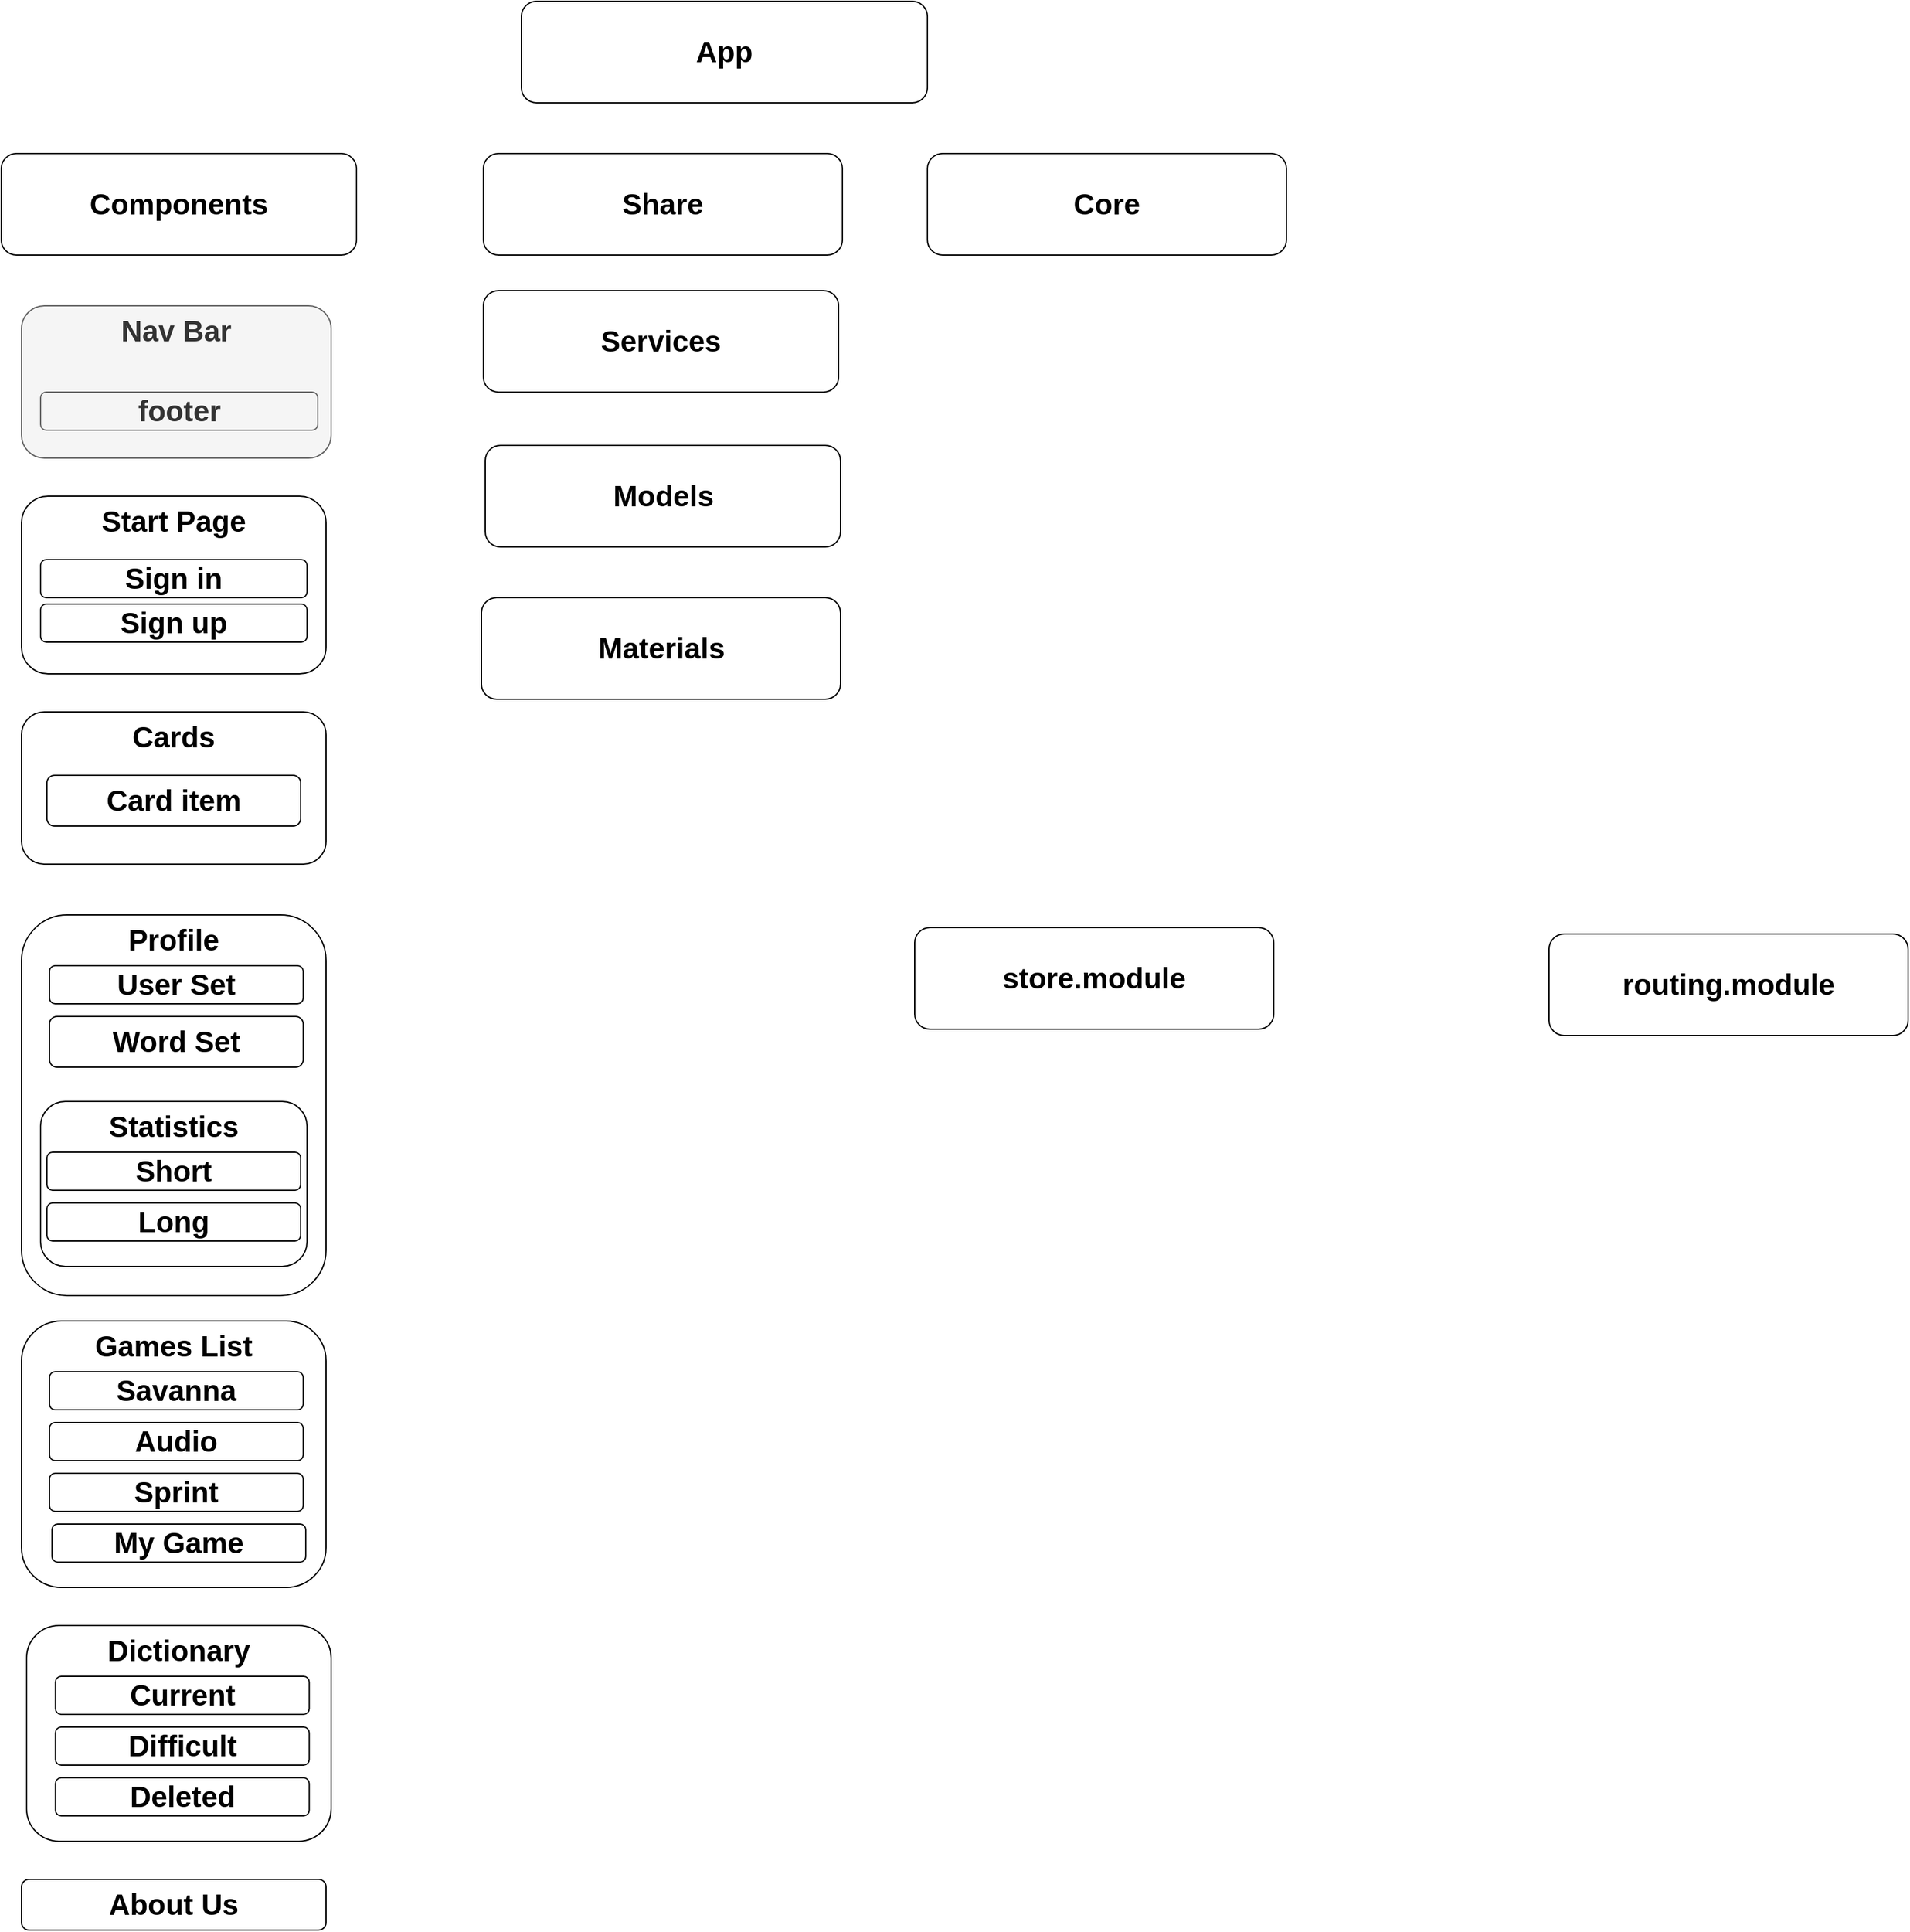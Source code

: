 <mxfile version="14.4.9" type="github">
  <diagram name="Page-1" id="97916047-d0de-89f5-080d-49f4d83e522f">
    <mxGraphModel dx="2844" dy="1524" grid="1" gridSize="10" guides="1" tooltips="1" connect="1" arrows="1" fold="1" page="1" pageScale="1.5" pageWidth="827" pageHeight="1169" background="#ffffff" math="0" shadow="0">
      <root>
        <mxCell id="0" />
        <mxCell id="1" parent="0" />
        <mxCell id="IP3I_rZ0EiLL6fIdU2Rg-56" value="&lt;font style=&quot;font-size: 23px&quot;&gt;&lt;b&gt;App&lt;/b&gt;&lt;/font&gt;" style="rounded=1;whiteSpace=wrap;html=1;" parent="1" vertex="1">
          <mxGeometry x="550" y="20" width="320" height="80" as="geometry" />
        </mxCell>
        <mxCell id="IP3I_rZ0EiLL6fIdU2Rg-58" value="&lt;span style=&quot;font-size: 23px&quot;&gt;&lt;b&gt;Components&lt;/b&gt;&lt;/span&gt;" style="rounded=1;whiteSpace=wrap;html=1;" parent="1" vertex="1">
          <mxGeometry x="140" y="140" width="280" height="80" as="geometry" />
        </mxCell>
        <mxCell id="IP3I_rZ0EiLL6fIdU2Rg-59" value="&lt;font style=&quot;font-size: 23px&quot;&gt;&lt;b&gt;Share&lt;/b&gt;&lt;/font&gt;" style="rounded=1;whiteSpace=wrap;html=1;" parent="1" vertex="1">
          <mxGeometry x="520" y="140" width="283" height="80" as="geometry" />
        </mxCell>
        <mxCell id="IP3I_rZ0EiLL6fIdU2Rg-60" value="&lt;span style=&quot;font-size: 23px&quot;&gt;&lt;b&gt;Models&lt;/b&gt;&lt;/span&gt;" style="rounded=1;whiteSpace=wrap;html=1;" parent="1" vertex="1">
          <mxGeometry x="521.5" y="370" width="280" height="80" as="geometry" />
        </mxCell>
        <mxCell id="IP3I_rZ0EiLL6fIdU2Rg-61" value="&lt;font style=&quot;font-size: 23px&quot;&gt;&lt;b&gt;Services&lt;/b&gt;&lt;/font&gt;" style="rounded=1;whiteSpace=wrap;html=1;" parent="1" vertex="1">
          <mxGeometry x="520" y="248" width="280" height="80" as="geometry" />
        </mxCell>
        <mxCell id="IP3I_rZ0EiLL6fIdU2Rg-62" value="&lt;span style=&quot;font-size: 23px&quot;&gt;&lt;b&gt;Materials&lt;/b&gt;&lt;/span&gt;" style="rounded=1;whiteSpace=wrap;html=1;" parent="1" vertex="1">
          <mxGeometry x="518.5" y="490" width="283" height="80" as="geometry" />
        </mxCell>
        <mxCell id="IP3I_rZ0EiLL6fIdU2Rg-63" value="&lt;span style=&quot;font-size: 23px&quot;&gt;&lt;b&gt;store.module&lt;/b&gt;&lt;/span&gt;" style="rounded=1;whiteSpace=wrap;html=1;" parent="1" vertex="1">
          <mxGeometry x="860" y="750" width="283" height="80" as="geometry" />
        </mxCell>
        <mxCell id="IP3I_rZ0EiLL6fIdU2Rg-64" value="&lt;span style=&quot;font-size: 23px&quot;&gt;&lt;b&gt;routing.module&lt;/b&gt;&lt;/span&gt;" style="rounded=1;whiteSpace=wrap;html=1;" parent="1" vertex="1">
          <mxGeometry x="1360" y="755" width="283" height="80" as="geometry" />
        </mxCell>
        <mxCell id="IP3I_rZ0EiLL6fIdU2Rg-82" value="&lt;span style=&quot;font-size: 23px&quot;&gt;&lt;b&gt;Nav Bar&lt;/b&gt;&lt;/span&gt;" style="rounded=1;whiteSpace=wrap;html=1;verticalAlign=top;fillColor=#f5f5f5;strokeColor=#666666;fontColor=#333333;" parent="1" vertex="1">
          <mxGeometry x="156" y="260" width="244" height="120" as="geometry" />
        </mxCell>
        <mxCell id="IP3I_rZ0EiLL6fIdU2Rg-83" value="&lt;span style=&quot;font-size: 23px&quot;&gt;&lt;b&gt;footer&lt;/b&gt;&lt;/span&gt;" style="rounded=1;whiteSpace=wrap;html=1;fillColor=#f5f5f5;strokeColor=#666666;fontColor=#333333;" parent="1" vertex="1">
          <mxGeometry x="171" y="328" width="218.5" height="30" as="geometry" />
        </mxCell>
        <mxCell id="IP3I_rZ0EiLL6fIdU2Rg-65" value="&lt;span style=&quot;font-size: 23px&quot;&gt;&lt;b&gt;Start Page&lt;/b&gt;&lt;/span&gt;" style="rounded=1;whiteSpace=wrap;html=1;verticalAlign=top;" parent="1" vertex="1">
          <mxGeometry x="156" y="410" width="240" height="140" as="geometry" />
        </mxCell>
        <mxCell id="IP3I_rZ0EiLL6fIdU2Rg-66" value="&lt;span style=&quot;font-size: 23px&quot;&gt;&lt;b&gt;Cards&lt;/b&gt;&lt;/span&gt;" style="rounded=1;whiteSpace=wrap;html=1;verticalAlign=top;" parent="1" vertex="1">
          <mxGeometry x="156" y="580" width="240" height="120" as="geometry" />
        </mxCell>
        <mxCell id="IP3I_rZ0EiLL6fIdU2Rg-67" value="&lt;span style=&quot;font-size: 23px&quot;&gt;&lt;b&gt;Profile&lt;/b&gt;&lt;/span&gt;" style="rounded=1;whiteSpace=wrap;html=1;verticalAlign=top;" parent="1" vertex="1">
          <mxGeometry x="156" y="740" width="240" height="300" as="geometry" />
        </mxCell>
        <mxCell id="IP3I_rZ0EiLL6fIdU2Rg-68" value="&lt;span style=&quot;font-size: 23px&quot;&gt;&lt;b&gt;Card item&lt;/b&gt;&lt;/span&gt;" style="rounded=1;whiteSpace=wrap;html=1;" parent="1" vertex="1">
          <mxGeometry x="176" y="630" width="200" height="40" as="geometry" />
        </mxCell>
        <mxCell id="IP3I_rZ0EiLL6fIdU2Rg-69" value="&lt;span style=&quot;font-size: 23px&quot;&gt;&lt;b&gt;User Set&lt;/b&gt;&lt;/span&gt;" style="rounded=1;whiteSpace=wrap;html=1;" parent="1" vertex="1">
          <mxGeometry x="178" y="780" width="200" height="30" as="geometry" />
        </mxCell>
        <mxCell id="IP3I_rZ0EiLL6fIdU2Rg-70" value="&lt;span style=&quot;font-size: 23px&quot;&gt;&lt;b&gt;Word Set&lt;/b&gt;&lt;/span&gt;" style="rounded=1;whiteSpace=wrap;html=1;" parent="1" vertex="1">
          <mxGeometry x="178" y="820" width="200" height="40" as="geometry" />
        </mxCell>
        <mxCell id="IP3I_rZ0EiLL6fIdU2Rg-71" value="&lt;span style=&quot;font-size: 23px&quot;&gt;&lt;b&gt;Games List&lt;/b&gt;&lt;/span&gt;" style="rounded=1;whiteSpace=wrap;html=1;verticalAlign=top;" parent="1" vertex="1">
          <mxGeometry x="156" y="1060" width="240" height="210" as="geometry" />
        </mxCell>
        <mxCell id="IP3I_rZ0EiLL6fIdU2Rg-72" value="&lt;font style=&quot;font-size: 23px&quot;&gt;Savanna&lt;/font&gt;" style="rounded=1;whiteSpace=wrap;html=1;fontSize=20;fontStyle=1" parent="1" vertex="1">
          <mxGeometry x="178" y="1100" width="200" height="30" as="geometry" />
        </mxCell>
        <mxCell id="IP3I_rZ0EiLL6fIdU2Rg-73" value="&lt;b style=&quot;font-size: 23px&quot;&gt;Audio&lt;/b&gt;" style="rounded=1;whiteSpace=wrap;html=1;" parent="1" vertex="1">
          <mxGeometry x="178" y="1140" width="200" height="30" as="geometry" />
        </mxCell>
        <mxCell id="IP3I_rZ0EiLL6fIdU2Rg-74" value="&lt;b style=&quot;font-size: 23px&quot;&gt;Sprint&lt;/b&gt;" style="rounded=1;whiteSpace=wrap;html=1;" parent="1" vertex="1">
          <mxGeometry x="178" y="1180" width="200" height="30" as="geometry" />
        </mxCell>
        <mxCell id="IP3I_rZ0EiLL6fIdU2Rg-75" value="&lt;span style=&quot;font-size: 23px&quot;&gt;&lt;b&gt;My Game&lt;/b&gt;&lt;/span&gt;" style="rounded=1;whiteSpace=wrap;html=1;" parent="1" vertex="1">
          <mxGeometry x="180" y="1220" width="200" height="30" as="geometry" />
        </mxCell>
        <mxCell id="IP3I_rZ0EiLL6fIdU2Rg-77" value="&lt;span style=&quot;font-size: 23px&quot;&gt;&lt;b&gt;Statistics&lt;/b&gt;&lt;/span&gt;" style="rounded=1;whiteSpace=wrap;html=1;verticalAlign=top;" parent="1" vertex="1">
          <mxGeometry x="171" y="887" width="210" height="130" as="geometry" />
        </mxCell>
        <mxCell id="IP3I_rZ0EiLL6fIdU2Rg-78" value="&lt;span style=&quot;font-size: 23px&quot;&gt;&lt;b&gt;Short&lt;/b&gt;&lt;/span&gt;" style="rounded=1;whiteSpace=wrap;html=1;" parent="1" vertex="1">
          <mxGeometry x="176" y="927" width="200" height="30" as="geometry" />
        </mxCell>
        <mxCell id="IP3I_rZ0EiLL6fIdU2Rg-79" value="&lt;span style=&quot;font-size: 23px&quot;&gt;&lt;b&gt;Long&lt;/b&gt;&lt;/span&gt;" style="rounded=1;whiteSpace=wrap;html=1;" parent="1" vertex="1">
          <mxGeometry x="176" y="967" width="200" height="30" as="geometry" />
        </mxCell>
        <mxCell id="IP3I_rZ0EiLL6fIdU2Rg-80" value="&lt;span style=&quot;font-size: 23px&quot;&gt;&lt;b&gt;Sign in&lt;/b&gt;&lt;/span&gt;" style="rounded=1;whiteSpace=wrap;html=1;" parent="1" vertex="1">
          <mxGeometry x="171" y="460" width="210" height="30" as="geometry" />
        </mxCell>
        <mxCell id="IP3I_rZ0EiLL6fIdU2Rg-81" value="&lt;span style=&quot;font-size: 23px&quot;&gt;&lt;b&gt;Sign up&lt;/b&gt;&lt;/span&gt;" style="rounded=1;whiteSpace=wrap;html=1;" parent="1" vertex="1">
          <mxGeometry x="171" y="495" width="210" height="30" as="geometry" />
        </mxCell>
        <mxCell id="IP3I_rZ0EiLL6fIdU2Rg-85" value="&lt;span style=&quot;font-size: 23px&quot;&gt;&lt;b&gt;About Us&lt;/b&gt;&lt;/span&gt;" style="rounded=1;whiteSpace=wrap;html=1;verticalAlign=top;" parent="1" vertex="1">
          <mxGeometry x="156" y="1500" width="240" height="40" as="geometry" />
        </mxCell>
        <mxCell id="IP3I_rZ0EiLL6fIdU2Rg-87" value="&lt;span style=&quot;font-size: 23px&quot;&gt;&lt;b&gt;Dictionary&lt;/b&gt;&lt;/span&gt;" style="rounded=1;whiteSpace=wrap;html=1;verticalAlign=top;" parent="1" vertex="1">
          <mxGeometry x="160" y="1300" width="240" height="170" as="geometry" />
        </mxCell>
        <mxCell id="IP3I_rZ0EiLL6fIdU2Rg-88" value="&lt;span style=&quot;font-size: 23px&quot;&gt;&lt;b&gt;Current&lt;/b&gt;&lt;/span&gt;" style="rounded=1;whiteSpace=wrap;html=1;" parent="1" vertex="1">
          <mxGeometry x="182.75" y="1340" width="200" height="30" as="geometry" />
        </mxCell>
        <mxCell id="IP3I_rZ0EiLL6fIdU2Rg-89" value="&lt;span style=&quot;font-size: 23px&quot;&gt;&lt;b&gt;Difficult&lt;/b&gt;&lt;/span&gt;" style="rounded=1;whiteSpace=wrap;html=1;" parent="1" vertex="1">
          <mxGeometry x="182.75" y="1380" width="200" height="30" as="geometry" />
        </mxCell>
        <mxCell id="IP3I_rZ0EiLL6fIdU2Rg-90" value="&lt;span style=&quot;font-size: 23px&quot;&gt;&lt;b&gt;Deleted&lt;/b&gt;&lt;/span&gt;" style="rounded=1;whiteSpace=wrap;html=1;" parent="1" vertex="1">
          <mxGeometry x="182.75" y="1420" width="200" height="30" as="geometry" />
        </mxCell>
        <mxCell id="IP3I_rZ0EiLL6fIdU2Rg-92" style="edgeStyle=orthogonalEdgeStyle;rounded=0;orthogonalLoop=1;jettySize=auto;html=1;exitX=0.5;exitY=1;exitDx=0;exitDy=0;fontSize=20;" parent="1" source="IP3I_rZ0EiLL6fIdU2Rg-82" target="IP3I_rZ0EiLL6fIdU2Rg-82" edge="1">
          <mxGeometry relative="1" as="geometry" />
        </mxCell>
        <mxCell id="Zw5l3AUjMkY7q7uzvpeW-5" value="&lt;span style=&quot;font-size: 23px&quot;&gt;&lt;b&gt;Core&lt;/b&gt;&lt;/span&gt;" style="rounded=1;whiteSpace=wrap;html=1;" vertex="1" parent="1">
          <mxGeometry x="870" y="140" width="283" height="80" as="geometry" />
        </mxCell>
      </root>
    </mxGraphModel>
  </diagram>
</mxfile>
